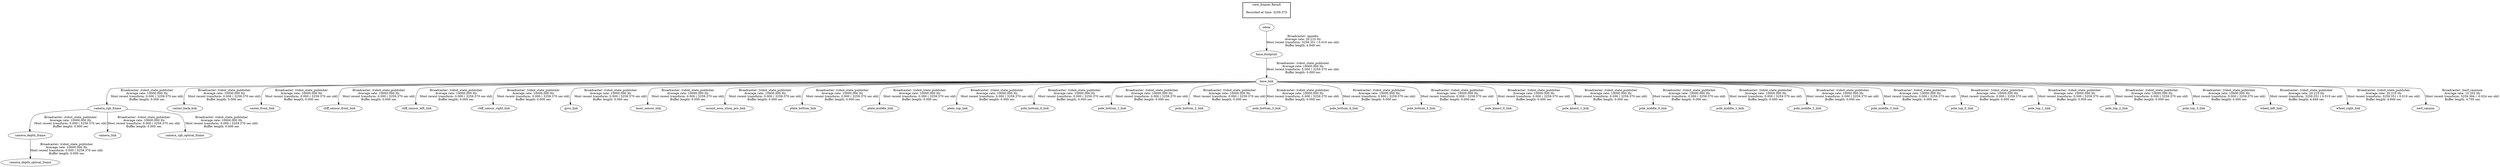 digraph G {
"base_footprint" -> "base_link"[label="Broadcaster: /robot_state_publisher\nAverage rate: 10000.000 Hz\nMost recent transform: 0.000 ( 3259.370 sec old)\nBuffer length: 0.000 sec\n"];
"odom" -> "base_footprint"[label="Broadcaster: /gazebo\nAverage rate: 20.210 Hz\nMost recent transform: 3259.351 ( 0.019 sec old)\nBuffer length: 4.849 sec\n"];
"camera_rgb_frame" -> "camera_depth_frame"[label="Broadcaster: /robot_state_publisher\nAverage rate: 10000.000 Hz\nMost recent transform: 0.000 ( 3259.370 sec old)\nBuffer length: 0.000 sec\n"];
"base_link" -> "camera_rgb_frame"[label="Broadcaster: /robot_state_publisher\nAverage rate: 10000.000 Hz\nMost recent transform: 0.000 ( 3259.370 sec old)\nBuffer length: 0.000 sec\n"];
"camera_depth_frame" -> "camera_depth_optical_frame"[label="Broadcaster: /robot_state_publisher\nAverage rate: 10000.000 Hz\nMost recent transform: 0.000 ( 3259.370 sec old)\nBuffer length: 0.000 sec\n"];
"camera_rgb_frame" -> "camera_link"[label="Broadcaster: /robot_state_publisher\nAverage rate: 10000.000 Hz\nMost recent transform: 0.000 ( 3259.370 sec old)\nBuffer length: 0.000 sec\n"];
"camera_rgb_frame" -> "camera_rgb_optical_frame"[label="Broadcaster: /robot_state_publisher\nAverage rate: 10000.000 Hz\nMost recent transform: 0.000 ( 3259.370 sec old)\nBuffer length: 0.000 sec\n"];
"base_link" -> "caster_back_link"[label="Broadcaster: /robot_state_publisher\nAverage rate: 10000.000 Hz\nMost recent transform: 0.000 ( 3259.370 sec old)\nBuffer length: 0.000 sec\n"];
"base_link" -> "caster_front_link"[label="Broadcaster: /robot_state_publisher\nAverage rate: 10000.000 Hz\nMost recent transform: 0.000 ( 3259.370 sec old)\nBuffer length: 0.000 sec\n"];
"base_link" -> "cliff_sensor_front_link"[label="Broadcaster: /robot_state_publisher\nAverage rate: 10000.000 Hz\nMost recent transform: 0.000 ( 3259.370 sec old)\nBuffer length: 0.000 sec\n"];
"base_link" -> "cliff_sensor_left_link"[label="Broadcaster: /robot_state_publisher\nAverage rate: 10000.000 Hz\nMost recent transform: 0.000 ( 3259.370 sec old)\nBuffer length: 0.000 sec\n"];
"base_link" -> "cliff_sensor_right_link"[label="Broadcaster: /robot_state_publisher\nAverage rate: 10000.000 Hz\nMost recent transform: 0.000 ( 3259.370 sec old)\nBuffer length: 0.000 sec\n"];
"base_link" -> "gyro_link"[label="Broadcaster: /robot_state_publisher\nAverage rate: 10000.000 Hz\nMost recent transform: 0.000 ( 3259.370 sec old)\nBuffer length: 0.000 sec\n"];
"base_link" -> "laser_sensor_link"[label="Broadcaster: /robot_state_publisher\nAverage rate: 10000.000 Hz\nMost recent transform: 0.000 ( 3259.370 sec old)\nBuffer length: 0.000 sec\n"];
"base_link" -> "mount_asus_xtion_pro_link"[label="Broadcaster: /robot_state_publisher\nAverage rate: 10000.000 Hz\nMost recent transform: 0.000 ( 3259.370 sec old)\nBuffer length: 0.000 sec\n"];
"base_link" -> "plate_bottom_link"[label="Broadcaster: /robot_state_publisher\nAverage rate: 10000.000 Hz\nMost recent transform: 0.000 ( 3259.370 sec old)\nBuffer length: 0.000 sec\n"];
"base_link" -> "plate_middle_link"[label="Broadcaster: /robot_state_publisher\nAverage rate: 10000.000 Hz\nMost recent transform: 0.000 ( 3259.370 sec old)\nBuffer length: 0.000 sec\n"];
"base_link" -> "plate_top_link"[label="Broadcaster: /robot_state_publisher\nAverage rate: 10000.000 Hz\nMost recent transform: 0.000 ( 3259.370 sec old)\nBuffer length: 0.000 sec\n"];
"base_link" -> "pole_bottom_0_link"[label="Broadcaster: /robot_state_publisher\nAverage rate: 10000.000 Hz\nMost recent transform: 0.000 ( 3259.370 sec old)\nBuffer length: 0.000 sec\n"];
"base_link" -> "pole_bottom_1_link"[label="Broadcaster: /robot_state_publisher\nAverage rate: 10000.000 Hz\nMost recent transform: 0.000 ( 3259.370 sec old)\nBuffer length: 0.000 sec\n"];
"base_link" -> "pole_bottom_2_link"[label="Broadcaster: /robot_state_publisher\nAverage rate: 10000.000 Hz\nMost recent transform: 0.000 ( 3259.370 sec old)\nBuffer length: 0.000 sec\n"];
"base_link" -> "pole_bottom_3_link"[label="Broadcaster: /robot_state_publisher\nAverage rate: 10000.000 Hz\nMost recent transform: 0.000 ( 3259.370 sec old)\nBuffer length: 0.000 sec\n"];
"base_link" -> "pole_bottom_4_link"[label="Broadcaster: /robot_state_publisher\nAverage rate: 10000.000 Hz\nMost recent transform: 0.000 ( 3259.370 sec old)\nBuffer length: 0.000 sec\n"];
"base_link" -> "pole_bottom_5_link"[label="Broadcaster: /robot_state_publisher\nAverage rate: 10000.000 Hz\nMost recent transform: 0.000 ( 3259.370 sec old)\nBuffer length: 0.000 sec\n"];
"base_link" -> "pole_kinect_0_link"[label="Broadcaster: /robot_state_publisher\nAverage rate: 10000.000 Hz\nMost recent transform: 0.000 ( 3259.370 sec old)\nBuffer length: 0.000 sec\n"];
"base_link" -> "pole_kinect_1_link"[label="Broadcaster: /robot_state_publisher\nAverage rate: 10000.000 Hz\nMost recent transform: 0.000 ( 3259.370 sec old)\nBuffer length: 0.000 sec\n"];
"base_link" -> "pole_middle_0_link"[label="Broadcaster: /robot_state_publisher\nAverage rate: 10000.000 Hz\nMost recent transform: 0.000 ( 3259.370 sec old)\nBuffer length: 0.000 sec\n"];
"base_link" -> "pole_middle_1_link"[label="Broadcaster: /robot_state_publisher\nAverage rate: 10000.000 Hz\nMost recent transform: 0.000 ( 3259.370 sec old)\nBuffer length: 0.000 sec\n"];
"base_link" -> "pole_middle_2_link"[label="Broadcaster: /robot_state_publisher\nAverage rate: 10000.000 Hz\nMost recent transform: 0.000 ( 3259.370 sec old)\nBuffer length: 0.000 sec\n"];
"base_link" -> "pole_middle_3_link"[label="Broadcaster: /robot_state_publisher\nAverage rate: 10000.000 Hz\nMost recent transform: 0.000 ( 3259.370 sec old)\nBuffer length: 0.000 sec\n"];
"base_link" -> "pole_top_0_link"[label="Broadcaster: /robot_state_publisher\nAverage rate: 10000.000 Hz\nMost recent transform: 0.000 ( 3259.370 sec old)\nBuffer length: 0.000 sec\n"];
"base_link" -> "pole_top_1_link"[label="Broadcaster: /robot_state_publisher\nAverage rate: 10000.000 Hz\nMost recent transform: 0.000 ( 3259.370 sec old)\nBuffer length: 0.000 sec\n"];
"base_link" -> "pole_top_2_link"[label="Broadcaster: /robot_state_publisher\nAverage rate: 10000.000 Hz\nMost recent transform: 0.000 ( 3259.370 sec old)\nBuffer length: 0.000 sec\n"];
"base_link" -> "pole_top_3_link"[label="Broadcaster: /robot_state_publisher\nAverage rate: 10000.000 Hz\nMost recent transform: 0.000 ( 3259.370 sec old)\nBuffer length: 0.000 sec\n"];
"base_link" -> "wheel_left_link"[label="Broadcaster: /robot_state_publisher\nAverage rate: 20.210 Hz\nMost recent transform: 3259.351 ( 0.019 sec old)\nBuffer length: 4.849 sec\n"];
"base_link" -> "wheel_right_link"[label="Broadcaster: /robot_state_publisher\nAverage rate: 20.210 Hz\nMost recent transform: 3259.351 ( 0.019 sec old)\nBuffer length: 4.849 sec\n"];
"base_link" -> "nerf_cannon"[label="Broadcaster: /nerf_cannnon\nAverage rate: 10.202 Hz\nMost recent transform: 3259.394 ( -0.024 sec old)\nBuffer length: 4.705 sec\n"];
edge [style=invis];
 subgraph cluster_legend { style=bold; color=black; label ="view_frames Result";
"Recorded at time: 3259.370"[ shape=plaintext ] ;
 }->"odom";
}